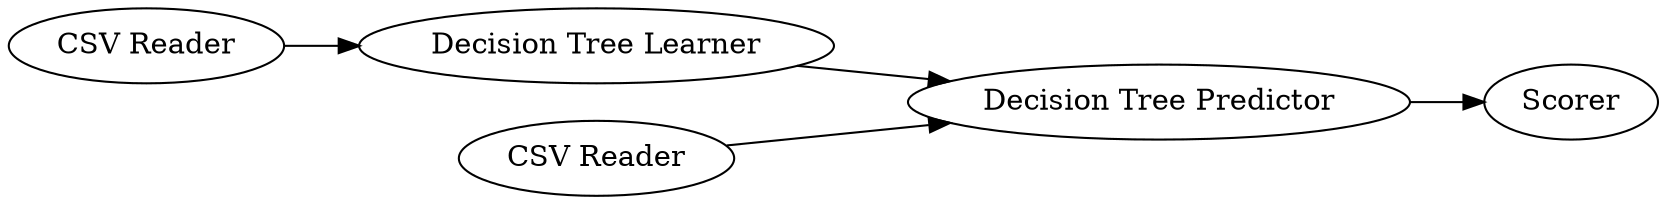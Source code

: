 digraph {
	1 -> 3
	3 -> 4
	2 -> 4
	4 -> 5
	5 [label=Scorer]
	1 [label="CSV Reader"]
	4 [label="Decision Tree Predictor"]
	3 [label="Decision Tree Learner"]
	2 [label="CSV Reader"]
	rankdir=LR
}
